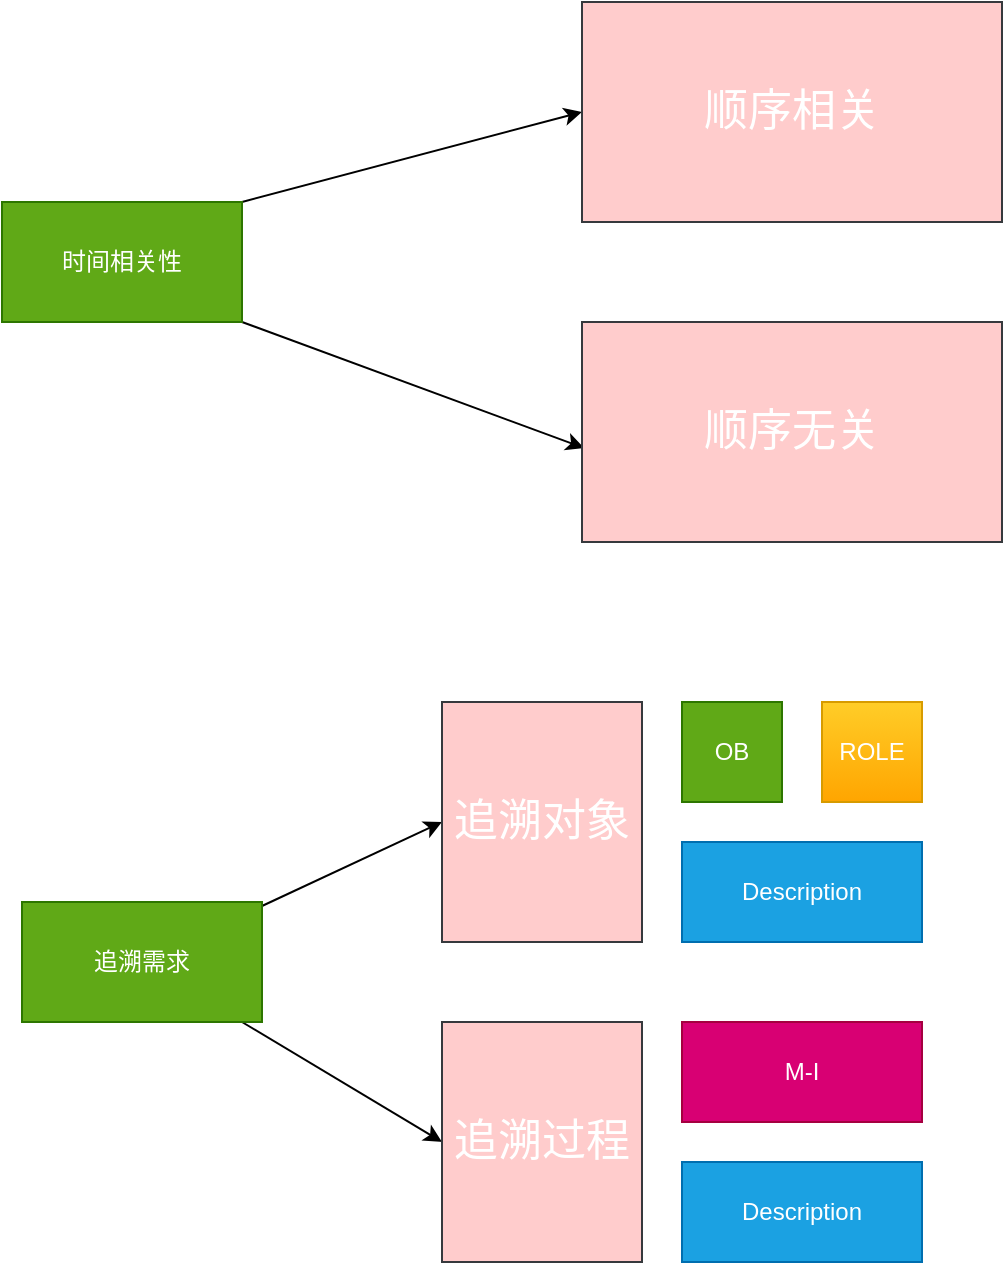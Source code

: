 <mxfile version="14.6.13" type="device"><diagram id="2dARHWvgSOmsyXcWUqYo" name="第 1 页"><mxGraphModel dx="946" dy="642" grid="1" gridSize="10" guides="1" tooltips="1" connect="1" arrows="1" fold="1" page="1" pageScale="1" pageWidth="827" pageHeight="1169" math="0" shadow="0"><root><mxCell id="0"/><mxCell id="1" parent="0"/><mxCell id="J6G-R9QNkWazMPGCXVEK-1" style="rounded=0;orthogonalLoop=1;jettySize=auto;html=1;fontSize=22;fontColor=#FFFFFF;entryX=0;entryY=0.5;entryDx=0;entryDy=0;entryPerimeter=0;exitX=1;exitY=0;exitDx=0;exitDy=0;" edge="1" parent="1" source="J6G-R9QNkWazMPGCXVEK-3" target="J6G-R9QNkWazMPGCXVEK-7"><mxGeometry relative="1" as="geometry"/></mxCell><mxCell id="J6G-R9QNkWazMPGCXVEK-2" style="edgeStyle=none;rounded=0;orthogonalLoop=1;jettySize=auto;html=1;fontSize=22;fontColor=#FFFFFF;entryX=0.005;entryY=0.573;entryDx=0;entryDy=0;entryPerimeter=0;exitX=1;exitY=1;exitDx=0;exitDy=0;" edge="1" parent="1" source="J6G-R9QNkWazMPGCXVEK-3" target="J6G-R9QNkWazMPGCXVEK-8"><mxGeometry relative="1" as="geometry"><mxPoint x="370" y="254" as="sourcePoint"/></mxGeometry></mxCell><mxCell id="J6G-R9QNkWazMPGCXVEK-3" value="时间相关性" style="rounded=0;whiteSpace=wrap;html=1;fillColor=#60a917;strokeColor=#2D7600;fontColor=#ffffff;" vertex="1" parent="1"><mxGeometry x="250" y="200" width="120" height="60" as="geometry"/></mxCell><mxCell id="J6G-R9QNkWazMPGCXVEK-4" style="edgeStyle=none;rounded=0;orthogonalLoop=1;jettySize=auto;html=1;entryX=0;entryY=0.5;entryDx=0;entryDy=0;fontSize=22;fontColor=#FFFFFF;" edge="1" parent="1" source="J6G-R9QNkWazMPGCXVEK-6" target="J6G-R9QNkWazMPGCXVEK-9"><mxGeometry relative="1" as="geometry"/></mxCell><mxCell id="J6G-R9QNkWazMPGCXVEK-5" style="edgeStyle=none;rounded=0;orthogonalLoop=1;jettySize=auto;html=1;entryX=0;entryY=0.5;entryDx=0;entryDy=0;fontSize=22;fontColor=#FFFFFF;" edge="1" parent="1" source="J6G-R9QNkWazMPGCXVEK-6" target="J6G-R9QNkWazMPGCXVEK-13"><mxGeometry relative="1" as="geometry"/></mxCell><mxCell id="J6G-R9QNkWazMPGCXVEK-6" value="追溯需求" style="rounded=0;whiteSpace=wrap;html=1;fillColor=#60a917;strokeColor=#2D7600;fontColor=#ffffff;" vertex="1" parent="1"><mxGeometry x="260" y="550" width="120" height="60" as="geometry"/></mxCell><mxCell id="J6G-R9QNkWazMPGCXVEK-7" value="顺序相关" style="rounded=0;whiteSpace=wrap;html=1;fillColor=#ffcccc;strokeColor=#36393d;fontColor=#FFFFFF;fontSize=22;" vertex="1" parent="1"><mxGeometry x="540" y="100" width="210" height="110" as="geometry"/></mxCell><mxCell id="J6G-R9QNkWazMPGCXVEK-8" value="顺序无关" style="rounded=0;whiteSpace=wrap;html=1;fillColor=#ffcccc;strokeColor=#36393d;fontColor=#FFFFFF;fontSize=22;" vertex="1" parent="1"><mxGeometry x="540" y="260" width="210" height="110" as="geometry"/></mxCell><mxCell id="J6G-R9QNkWazMPGCXVEK-9" value="追溯对象" style="rounded=0;whiteSpace=wrap;html=1;fillColor=#ffcccc;strokeColor=#36393d;fontColor=#FFFFFF;fontSize=22;" vertex="1" parent="1"><mxGeometry x="470" y="450" width="100" height="120" as="geometry"/></mxCell><mxCell id="J6G-R9QNkWazMPGCXVEK-10" value="OB" style="rounded=0;whiteSpace=wrap;html=1;fillColor=#60a917;strokeColor=#2D7600;fontColor=#ffffff;" vertex="1" parent="1"><mxGeometry x="590" y="450" width="50" height="50" as="geometry"/></mxCell><mxCell id="J6G-R9QNkWazMPGCXVEK-11" value="ROLE" style="rounded=0;whiteSpace=wrap;html=1;fillColor=#ffcd28;strokeColor=#d79b00;gradientColor=#ffa500;fontColor=#FFFFFF;" vertex="1" parent="1"><mxGeometry x="660" y="450" width="50" height="50" as="geometry"/></mxCell><mxCell id="J6G-R9QNkWazMPGCXVEK-12" value="Description" style="rounded=0;whiteSpace=wrap;html=1;fillColor=#1ba1e2;strokeColor=#006EAF;fontColor=#ffffff;" vertex="1" parent="1"><mxGeometry x="590" y="520" width="120" height="50" as="geometry"/></mxCell><mxCell id="J6G-R9QNkWazMPGCXVEK-13" value="追溯过程" style="rounded=0;whiteSpace=wrap;html=1;fillColor=#ffcccc;strokeColor=#36393d;fontColor=#FFFFFF;fontSize=22;" vertex="1" parent="1"><mxGeometry x="470" y="610" width="100" height="120" as="geometry"/></mxCell><mxCell id="J6G-R9QNkWazMPGCXVEK-14" value="M-I" style="rounded=0;whiteSpace=wrap;html=1;fillColor=#d80073;strokeColor=#A50040;fontColor=#ffffff;" vertex="1" parent="1"><mxGeometry x="590" y="610" width="120" height="50" as="geometry"/></mxCell><mxCell id="J6G-R9QNkWazMPGCXVEK-15" value="Description" style="rounded=0;whiteSpace=wrap;html=1;fillColor=#1ba1e2;strokeColor=#006EAF;fontColor=#ffffff;" vertex="1" parent="1"><mxGeometry x="590" y="680" width="120" height="50" as="geometry"/></mxCell></root></mxGraphModel></diagram></mxfile>